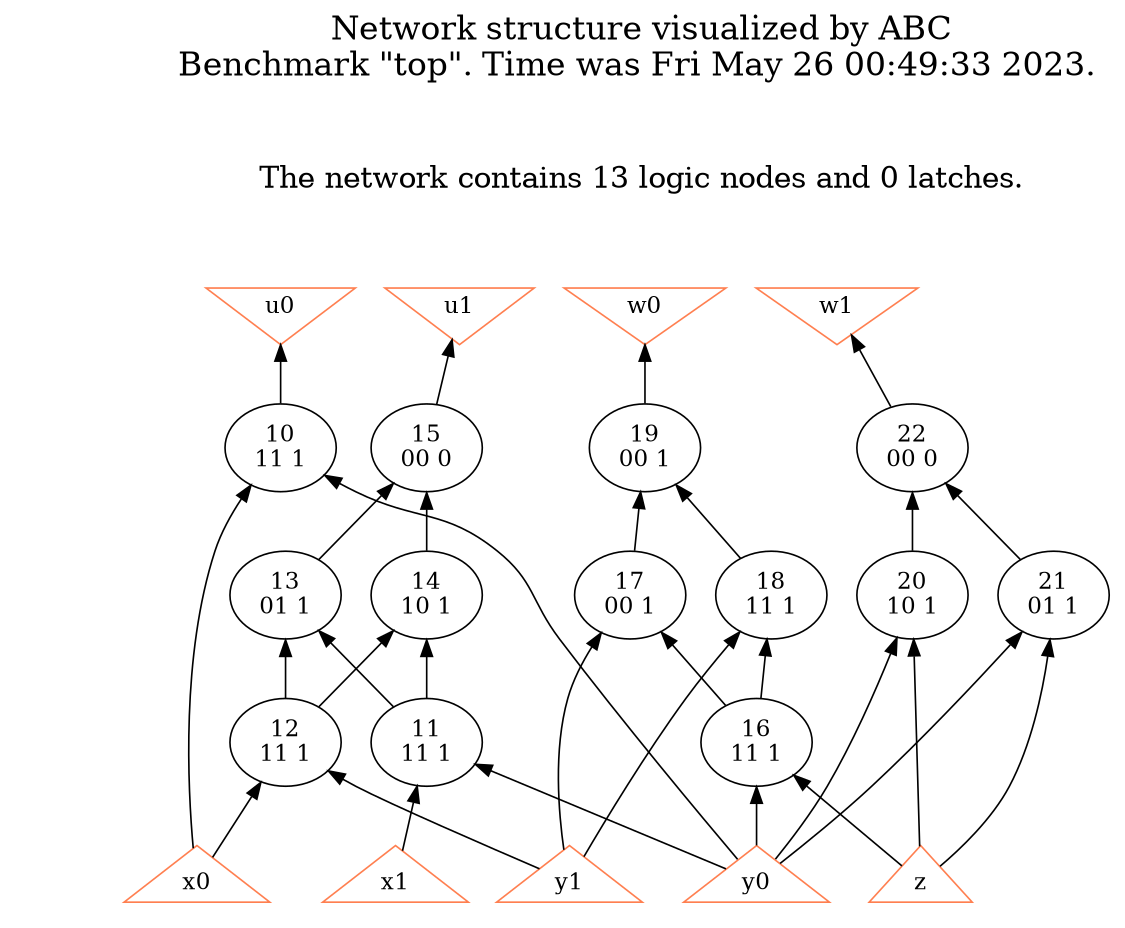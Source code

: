 # Network structure generated by ABC

digraph network {
size = "7.5,10";
center = true;
edge [dir = back];

{
  node [shape = plaintext];
  edge [style = invis];
  LevelTitle1 [label=""];
  LevelTitle2 [label=""];
  Level4 [label = ""];
  Level3 [label = ""];
  Level2 [label = ""];
  Level1 [label = ""];
  Level0 [label = ""];
  LevelTitle1 ->  LevelTitle2 ->  Level4 ->  Level3 ->  Level2 ->  Level1 ->  Level0;
}

{
  rank = same;
  LevelTitle1;
  title1 [shape=plaintext,
          fontsize=20,
          fontname = "Times-Roman",
          label="Network structure visualized by ABC\nBenchmark \"top\". Time was Fri May 26 00:49:33 2023. "
         ];
}

{
  rank = same;
  LevelTitle2;
  title2 [shape=plaintext,
          fontsize=18,
          fontname = "Times-Roman",
          label="The network contains 13 logic nodes and 0 latches.\n"
         ];
}

{
  rank = same;
  Level4;
  Node6 [label = "u0", shape = invtriangle, color = coral, fillcolor = coral];
  Node7 [label = "u1", shape = invtriangle, color = coral, fillcolor = coral];
  Node8 [label = "w0", shape = invtriangle, color = coral, fillcolor = coral];
  Node9 [label = "w1", shape = invtriangle, color = coral, fillcolor = coral];
}

{
  rank = same;
  Level3;
  Node10 [label = "10\n11 1", shape = ellipse];
  Node15 [label = "15\n00 0", shape = ellipse];
  Node19 [label = "19\n00 1", shape = ellipse];
  Node22 [label = "22\n00 0", shape = ellipse];
}

{
  rank = same;
  Level2;
  Node13 [label = "13\n01 1", shape = ellipse];
  Node14 [label = "14\n10 1", shape = ellipse];
  Node17 [label = "17\n00 1", shape = ellipse];
  Node18 [label = "18\n11 1", shape = ellipse];
  Node20 [label = "20\n10 1", shape = ellipse];
  Node21 [label = "21\n01 1", shape = ellipse];
}

{
  rank = same;
  Level1;
  Node11 [label = "11\n11 1", shape = ellipse];
  Node12 [label = "12\n11 1", shape = ellipse];
  Node16 [label = "16\n11 1", shape = ellipse];
}

{
  rank = same;
  Level0;
  Node1 [label = "x0", shape = triangle, color = coral, fillcolor = coral];
  Node2 [label = "x1", shape = triangle, color = coral, fillcolor = coral];
  Node3 [label = "y1", shape = triangle, color = coral, fillcolor = coral];
  Node4 [label = "y0", shape = triangle, color = coral, fillcolor = coral];
  Node5 [label = "z", shape = triangle, color = coral, fillcolor = coral];
}

title1 -> title2 [style = invis];
title2 -> Node6 [style = invis];
title2 -> Node7 [style = invis];
title2 -> Node8 [style = invis];
title2 -> Node9 [style = invis];
Node6 -> Node7 [style = invis];
Node7 -> Node8 [style = invis];
Node8 -> Node9 [style = invis];
Node6 -> Node10 [style = solid];
Node7 -> Node15 [style = solid];
Node8 -> Node19 [style = solid];
Node9 -> Node22 [style = solid];
Node10 -> Node1 [style = solid];
Node10 -> Node4 [style = solid];
Node11 -> Node2 [style = solid];
Node11 -> Node4 [style = solid];
Node12 -> Node1 [style = solid];
Node12 -> Node3 [style = solid];
Node13 -> Node11 [style = solid];
Node13 -> Node12 [style = solid];
Node14 -> Node11 [style = solid];
Node14 -> Node12 [style = solid];
Node15 -> Node13 [style = solid];
Node15 -> Node14 [style = solid];
Node16 -> Node4 [style = solid];
Node16 -> Node5 [style = solid];
Node17 -> Node3 [style = solid];
Node17 -> Node16 [style = solid];
Node18 -> Node3 [style = solid];
Node18 -> Node16 [style = solid];
Node19 -> Node17 [style = solid];
Node19 -> Node18 [style = solid];
Node20 -> Node4 [style = solid];
Node20 -> Node5 [style = solid];
Node21 -> Node4 [style = solid];
Node21 -> Node5 [style = solid];
Node22 -> Node20 [style = solid];
Node22 -> Node21 [style = solid];
}

